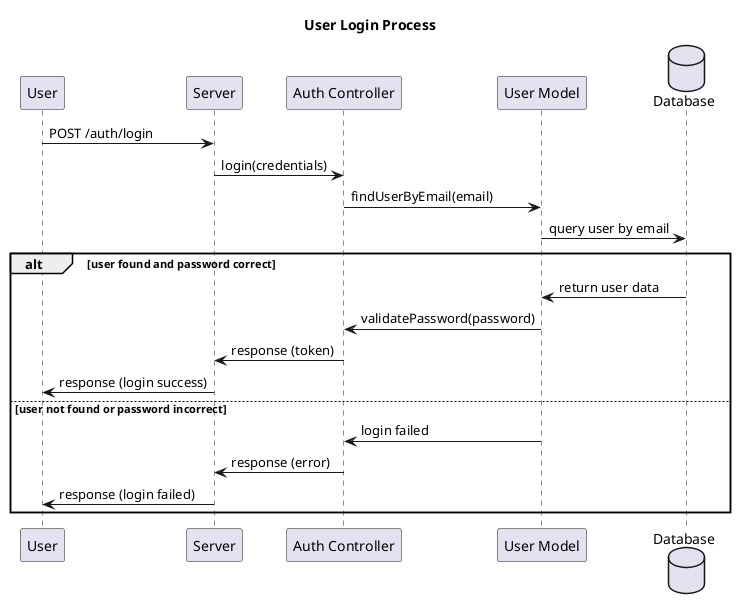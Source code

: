 @startuml Co-Working Space User Login

title User Login Process

participant "User" as user
participant "Server" as server
participant "Auth Controller" as auth
participant "User Model" as userModel
database "Database" as db

user -> server: POST /auth/login
server -> auth: login(credentials)
auth -> userModel: findUserByEmail(email)
userModel -> db: query user by email

alt user found and password correct
    db -> userModel: return user data
    userModel -> auth: validatePassword(password)
    auth -> server: response (token)
    server -> user: response (login success)
else user not found or password incorrect
    userModel -> auth: login failed
    auth -> server: response (error)
    server -> user: response (login failed)
end

@enduml
